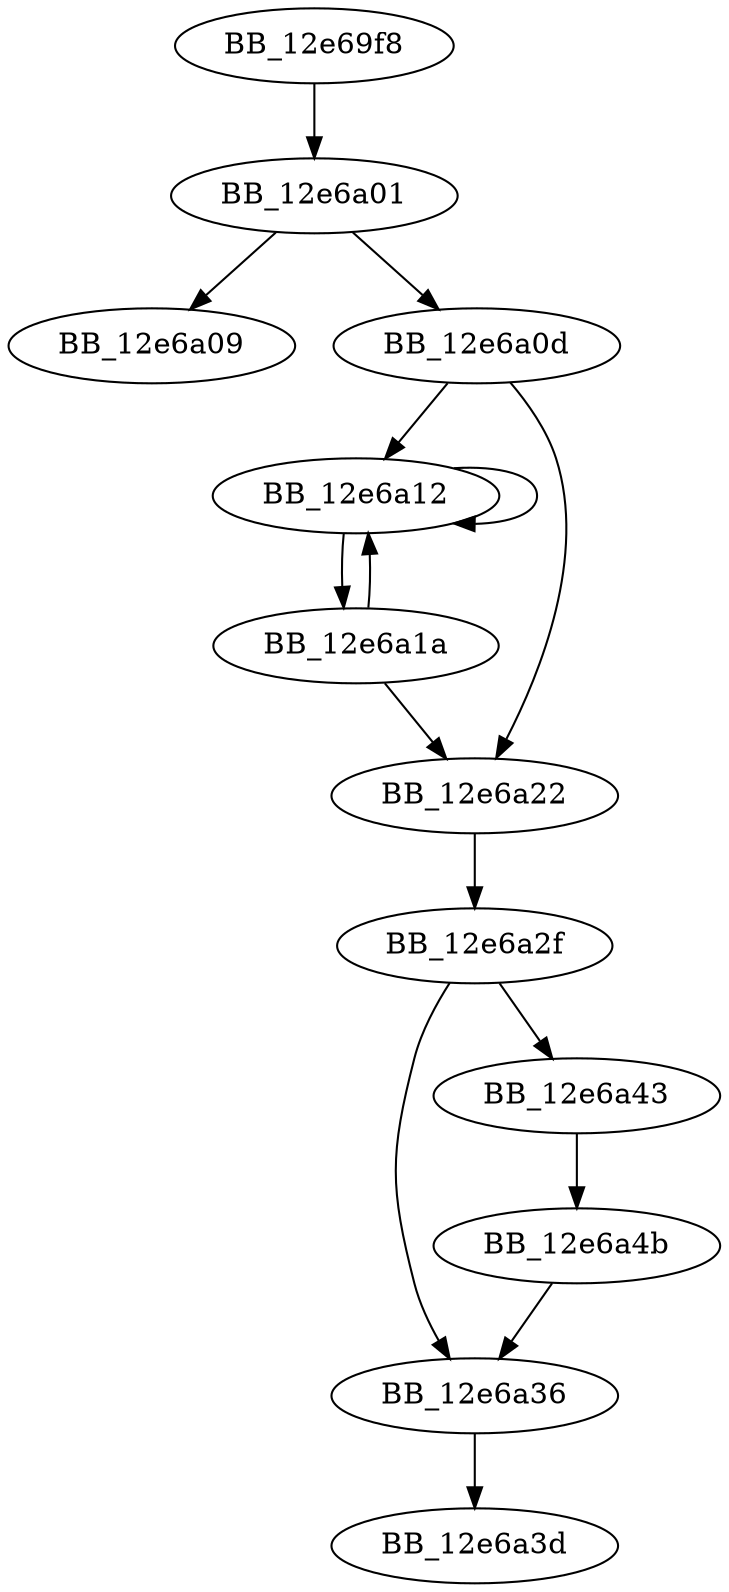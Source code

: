 DiGraph ___crtGetEnvironmentStringsW{
BB_12e69f8->BB_12e6a01
BB_12e6a01->BB_12e6a09
BB_12e6a01->BB_12e6a0d
BB_12e6a0d->BB_12e6a12
BB_12e6a0d->BB_12e6a22
BB_12e6a12->BB_12e6a12
BB_12e6a12->BB_12e6a1a
BB_12e6a1a->BB_12e6a12
BB_12e6a1a->BB_12e6a22
BB_12e6a22->BB_12e6a2f
BB_12e6a2f->BB_12e6a36
BB_12e6a2f->BB_12e6a43
BB_12e6a36->BB_12e6a3d
BB_12e6a43->BB_12e6a4b
BB_12e6a4b->BB_12e6a36
}
